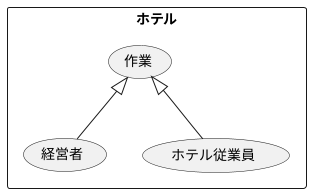 @startuml
rectangle ホテル {
usecase 経営者
usecase ホテル従業員
usecase 作業
}
作業 <|-- 経営者
作業 <|-- ホテル従業員
@enduml